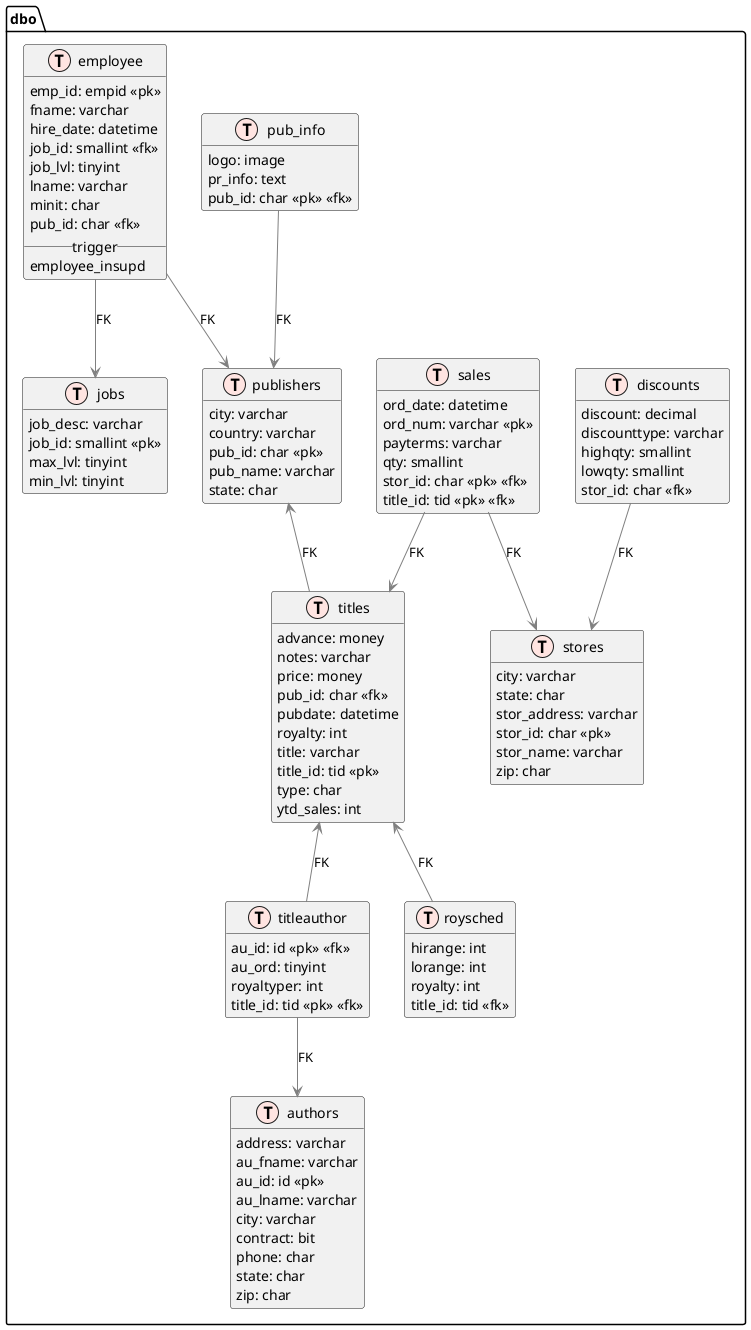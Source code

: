 @startuml
!define table(x) class x << (T,mistyrose) >>
!define view(x) class x << (V,lightblue) >>
!define table(x) class x << (T,mistyrose) >>
!define tr(x) class x << (R,red) >>
!define tf(x) class x << (F,darkorange) >>
!define af(x) class x << (F,white) >>
!define fn(x) class x << (F,plum) >>
!define fs(x) class x << (F,tan) >>
!define ft(x) class x << (F,wheat) >>
!define if(x) class x << (F,gaisboro) >>
!define p(x) class x << (P,indianred) >>
!define pc(x) class x << (P,lemonshiffon) >>
!define x(x) class x << (P,linen) >>

hide methods
hide stereotypes
skinparam classarrowcolor gray

table(dbo.authors) {
address: varchar
au_fname: varchar
au_id: id <<pk>>
au_lname: varchar
city: varchar
contract: bit
phone: char
state: char
zip: char
}
table(dbo.publishers) {
city: varchar
country: varchar
pub_id: char <<pk>>
pub_name: varchar
state: char
}
table(dbo.titles) {
advance: money
notes: varchar
price: money
pub_id: char <<fk>>
pubdate: datetime
royalty: int
title: varchar
title_id: tid <<pk>>
type: char
ytd_sales: int
}
table(dbo.titleauthor) {
au_id: id <<pk>> <<fk>>
au_ord: tinyint
royaltyper: int
title_id: tid <<pk>> <<fk>>
}
table(dbo.stores) {
city: varchar
state: char
stor_address: varchar
stor_id: char <<pk>>
stor_name: varchar
zip: char
}
table(dbo.sales) {
ord_date: datetime
ord_num: varchar <<pk>>
payterms: varchar
qty: smallint
stor_id: char <<pk>> <<fk>>
title_id: tid <<pk>> <<fk>>
}
table(dbo.roysched) {
hirange: int
lorange: int
royalty: int
title_id: tid <<fk>>
}
table(dbo.discounts) {
discount: decimal
discounttype: varchar
highqty: smallint
lowqty: smallint
stor_id: char <<fk>>
}
table(dbo.jobs) {
job_desc: varchar
job_id: smallint <<pk>>
max_lvl: tinyint
min_lvl: tinyint
}
table(dbo.pub_info) {
logo: image
pr_info: text
pub_id: char <<pk>> <<fk>>
}
table(dbo.employee) {
emp_id: empid <<pk>>
fname: varchar
hire_date: datetime
job_id: smallint <<fk>>
job_lvl: tinyint
lname: varchar
minit: char
pub_id: char <<fk>>
__ trigger __
employee_insupd
}
dbo.titleauthor --> dbo.authors:FK
dbo.titles -up-> dbo.publishers:FK
dbo.pub_info -down-> dbo.publishers:FK
dbo.employee -down-> dbo.publishers:FK
dbo.titleauthor -up-> dbo.titles:FK
dbo.sales --> dbo.titles:FK
dbo.roysched -up-> dbo.titles:FK
dbo.sales --> dbo.stores:FK
dbo.discounts --> dbo.stores:FK
dbo.employee --> dbo.jobs:FK
@enduml
